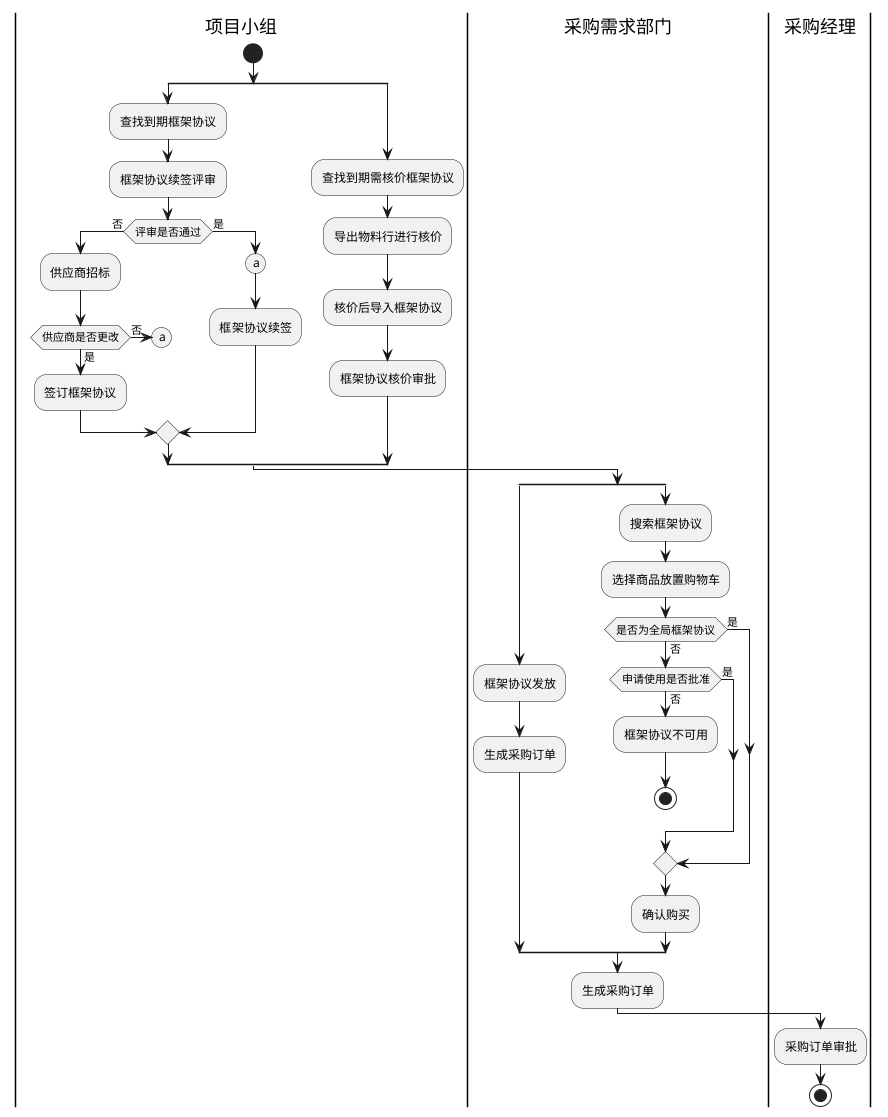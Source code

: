 @startuml
|项目小组|
start
split
:查找到期框架协议;
:框架协议续签评审;
if (评审是否通过) then (否)
    :供应商招标;
    if (供应商是否更改) then (是)
        :签订框架协议;
    else (否)
        (a)
        detach
    endif
else (是)
    (a)
    :框架协议续签;
endif
split again
:查找到期需核价框架协议;
:导出物料行进行核价;
:核价后导入框架协议;
:框架协议核价审批;
end split
|采购需求部门|
split
:框架协议发放;
:生成采购订单;
split again
:搜索框架协议;
:选择商品放置购物车;
if (是否为全局框架协议) then (否)
    if (申请使用是否批准) then (否)
        :框架协议不可用;
        stop
    else (是)
    endif
else (是)
endif
:确认购买;
end split
:生成采购订单;
|采购经理|
:采购订单审批;
stop

@enduml
